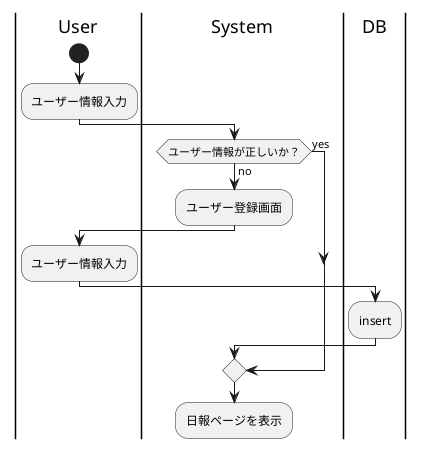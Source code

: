 @startuml
|User|
start
:ユーザー情報入力;
|System|
if(ユーザー情報が正しいか？) then(yes)
else(no)
|System|
:ユーザー登録画面;
|User|
:ユーザー情報入力;
|System|
|DB|
:insert;
endif
|System|
:日報ページを表示;
@enduml